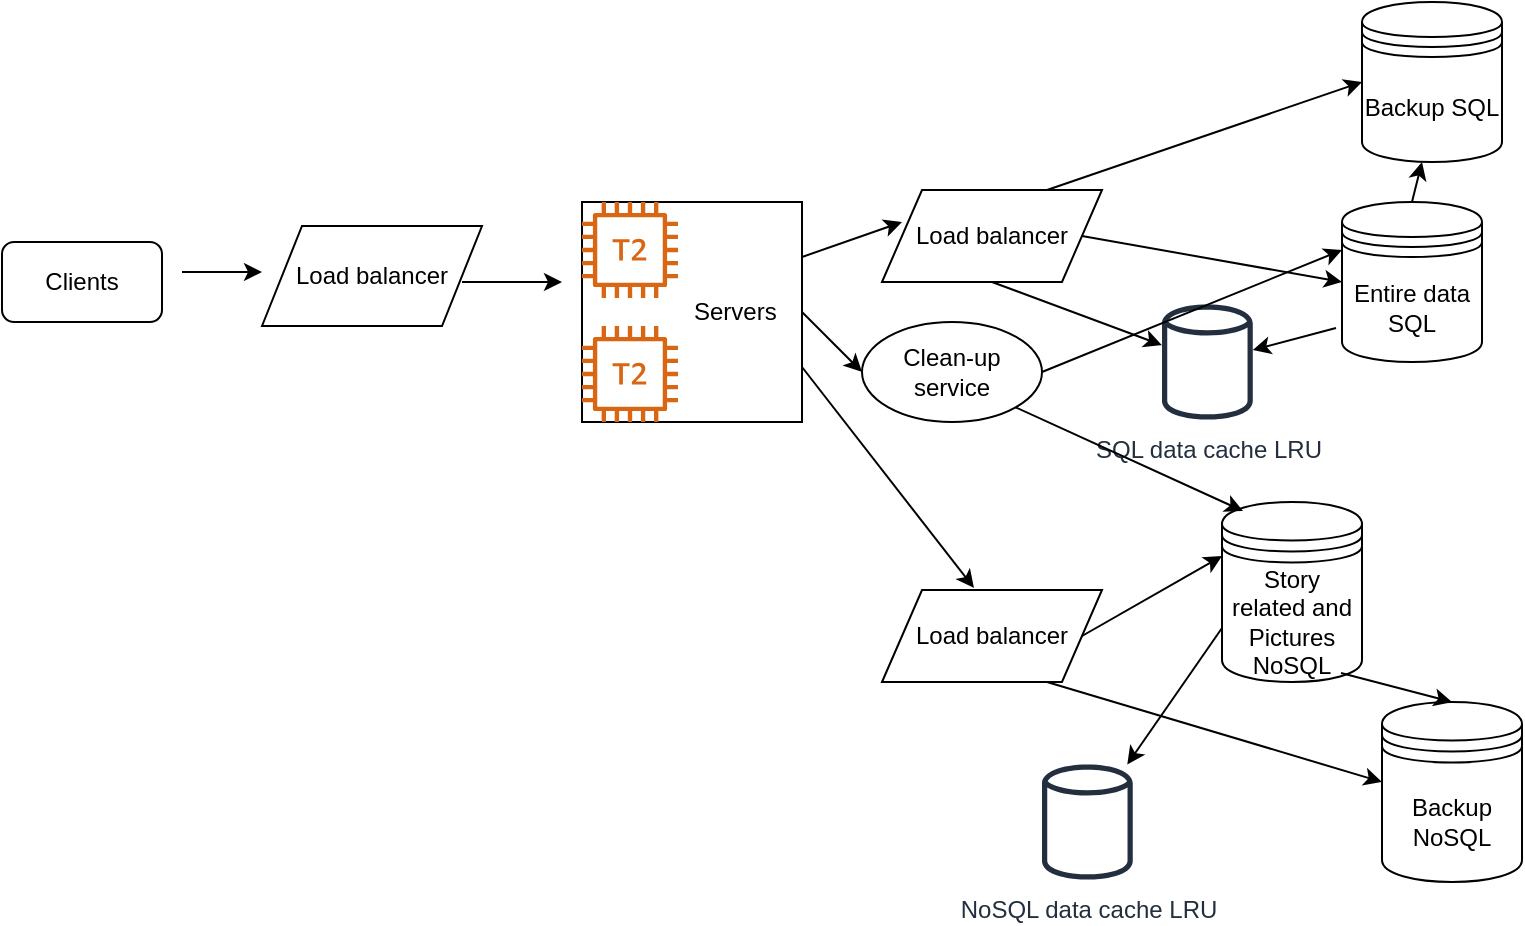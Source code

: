 <mxfile version="14.9.0" type="github"><diagram id="XgWyYHacgboET5AIcPGI" name="Page-1"><mxGraphModel dx="1183" dy="662" grid="1" gridSize="10" guides="1" tooltips="1" connect="1" arrows="1" fold="1" page="1" pageScale="1" pageWidth="827" pageHeight="1169" math="0" shadow="0"><root><mxCell id="0"/><mxCell id="1" parent="0"/><mxCell id="V-_D78bsI0zdSnzAvzMt-2" value="Clients" style="rounded=1;whiteSpace=wrap;html=1;" parent="1" vertex="1"><mxGeometry x="50" y="140" width="80" height="40" as="geometry"/></mxCell><mxCell id="V-_D78bsI0zdSnzAvzMt-7" value="&amp;nbsp; &amp;nbsp; &amp;nbsp; &amp;nbsp; &amp;nbsp; &amp;nbsp; &amp;nbsp;Servers" style="whiteSpace=wrap;html=1;aspect=fixed;" parent="1" vertex="1"><mxGeometry x="340" y="120" width="110" height="110" as="geometry"/></mxCell><mxCell id="V-_D78bsI0zdSnzAvzMt-9" value="Story related and Pictures&lt;br&gt;NoSQL" style="shape=datastore;whiteSpace=wrap;html=1;" parent="1" vertex="1"><mxGeometry x="660" y="270" width="70" height="90" as="geometry"/></mxCell><mxCell id="V-_D78bsI0zdSnzAvzMt-10" value="Entire data SQL" style="shape=datastore;whiteSpace=wrap;html=1;" parent="1" vertex="1"><mxGeometry x="720" y="120" width="70" height="80" as="geometry"/></mxCell><mxCell id="V-_D78bsI0zdSnzAvzMt-11" value="Backup SQL" style="shape=datastore;whiteSpace=wrap;html=1;" parent="1" vertex="1"><mxGeometry x="730" y="20" width="70" height="80" as="geometry"/></mxCell><mxCell id="V-_D78bsI0zdSnzAvzMt-14" value="Backup&lt;br&gt;NoSQL" style="shape=datastore;whiteSpace=wrap;html=1;" parent="1" vertex="1"><mxGeometry x="740" y="370" width="70" height="90" as="geometry"/></mxCell><mxCell id="V-_D78bsI0zdSnzAvzMt-17" value="" style="outlineConnect=0;fontColor=#232F3E;gradientColor=none;fillColor=#D86613;strokeColor=none;dashed=0;verticalLabelPosition=bottom;verticalAlign=top;align=center;html=1;fontSize=12;fontStyle=0;aspect=fixed;pointerEvents=1;shape=mxgraph.aws4.t2_instance;" parent="1" vertex="1"><mxGeometry x="340" y="120" width="48" height="48" as="geometry"/></mxCell><mxCell id="V-_D78bsI0zdSnzAvzMt-19" value="" style="outlineConnect=0;fontColor=#232F3E;gradientColor=none;fillColor=#D86613;strokeColor=none;dashed=0;verticalLabelPosition=bottom;verticalAlign=top;align=center;html=1;fontSize=12;fontStyle=0;aspect=fixed;pointerEvents=1;shape=mxgraph.aws4.t2_instance;" parent="1" vertex="1"><mxGeometry x="340" y="182" width="48" height="48" as="geometry"/></mxCell><mxCell id="V-_D78bsI0zdSnzAvzMt-20" value="Load balancer" style="shape=parallelogram;perimeter=parallelogramPerimeter;whiteSpace=wrap;html=1;fixedSize=1;" parent="1" vertex="1"><mxGeometry x="180" y="132" width="110" height="50" as="geometry"/></mxCell><mxCell id="V-_D78bsI0zdSnzAvzMt-21" value="Load balancer" style="shape=parallelogram;perimeter=parallelogramPerimeter;whiteSpace=wrap;html=1;fixedSize=1;" parent="1" vertex="1"><mxGeometry x="490" y="114" width="110" height="46" as="geometry"/></mxCell><mxCell id="V-_D78bsI0zdSnzAvzMt-22" value="Load balancer" style="shape=parallelogram;perimeter=parallelogramPerimeter;whiteSpace=wrap;html=1;fixedSize=1;" parent="1" vertex="1"><mxGeometry x="490" y="314" width="110" height="46" as="geometry"/></mxCell><mxCell id="V-_D78bsI0zdSnzAvzMt-24" value="" style="endArrow=classic;html=1;" parent="1" edge="1"><mxGeometry width="50" height="50" relative="1" as="geometry"><mxPoint x="140" y="155" as="sourcePoint"/><mxPoint x="180" y="155" as="targetPoint"/><Array as="points"><mxPoint x="160" y="155"/></Array></mxGeometry></mxCell><mxCell id="V-_D78bsI0zdSnzAvzMt-26" value="" style="endArrow=classic;html=1;" parent="1" edge="1"><mxGeometry width="50" height="50" relative="1" as="geometry"><mxPoint x="280" y="160" as="sourcePoint"/><mxPoint x="330" y="160" as="targetPoint"/></mxGeometry></mxCell><mxCell id="V-_D78bsI0zdSnzAvzMt-27" value="" style="endArrow=classic;html=1;exitX=1;exitY=0.25;exitDx=0;exitDy=0;" parent="1" source="V-_D78bsI0zdSnzAvzMt-7" edge="1"><mxGeometry width="50" height="50" relative="1" as="geometry"><mxPoint x="450" y="169" as="sourcePoint"/><mxPoint x="500" y="130" as="targetPoint"/></mxGeometry></mxCell><mxCell id="V-_D78bsI0zdSnzAvzMt-28" value="" style="endArrow=classic;html=1;entryX=0.418;entryY=-0.022;entryDx=0;entryDy=0;entryPerimeter=0;exitX=1;exitY=0.75;exitDx=0;exitDy=0;" parent="1" source="V-_D78bsI0zdSnzAvzMt-7" target="V-_D78bsI0zdSnzAvzMt-22" edge="1"><mxGeometry width="50" height="50" relative="1" as="geometry"><mxPoint x="460" y="218" as="sourcePoint"/><mxPoint x="510" y="168" as="targetPoint"/></mxGeometry></mxCell><mxCell id="V-_D78bsI0zdSnzAvzMt-29" value="" style="endArrow=classic;html=1;entryX=0;entryY=0.5;entryDx=0;entryDy=0;exitX=0.75;exitY=0;exitDx=0;exitDy=0;" parent="1" source="V-_D78bsI0zdSnzAvzMt-21" target="V-_D78bsI0zdSnzAvzMt-11" edge="1"><mxGeometry width="50" height="50" relative="1" as="geometry"><mxPoint x="610" y="100" as="sourcePoint"/><mxPoint x="660" y="50" as="targetPoint"/></mxGeometry></mxCell><mxCell id="V-_D78bsI0zdSnzAvzMt-30" value="" style="endArrow=classic;html=1;exitX=1;exitY=0.5;exitDx=0;exitDy=0;entryX=0;entryY=0.5;entryDx=0;entryDy=0;" parent="1" source="V-_D78bsI0zdSnzAvzMt-21" target="V-_D78bsI0zdSnzAvzMt-10" edge="1"><mxGeometry width="50" height="50" relative="1" as="geometry"><mxPoint x="610" y="210" as="sourcePoint"/><mxPoint x="660" y="160" as="targetPoint"/></mxGeometry></mxCell><mxCell id="V-_D78bsI0zdSnzAvzMt-31" value="" style="endArrow=classic;html=1;entryX=0;entryY=0.3;entryDx=0;entryDy=0;exitX=1;exitY=0.5;exitDx=0;exitDy=0;" parent="1" source="V-_D78bsI0zdSnzAvzMt-22" target="V-_D78bsI0zdSnzAvzMt-9" edge="1"><mxGeometry width="50" height="50" relative="1" as="geometry"><mxPoint x="600" y="340" as="sourcePoint"/><mxPoint x="650" y="290" as="targetPoint"/></mxGeometry></mxCell><mxCell id="V-_D78bsI0zdSnzAvzMt-32" value="" style="endArrow=classic;html=1;exitX=0.75;exitY=1;exitDx=0;exitDy=0;" parent="1" source="V-_D78bsI0zdSnzAvzMt-22" edge="1"><mxGeometry width="50" height="50" relative="1" as="geometry"><mxPoint x="690" y="460" as="sourcePoint"/><mxPoint x="740" y="410" as="targetPoint"/></mxGeometry></mxCell><mxCell id="V-_D78bsI0zdSnzAvzMt-33" value="SQL data cache LRU" style="outlineConnect=0;fontColor=#232F3E;gradientColor=none;fillColor=#232F3E;strokeColor=none;dashed=0;verticalLabelPosition=bottom;verticalAlign=top;align=center;html=1;fontSize=12;fontStyle=0;aspect=fixed;pointerEvents=1;shape=mxgraph.aws4.generic_database;" parent="1" vertex="1"><mxGeometry x="630" y="170" width="45.39" height="60" as="geometry"/></mxCell><mxCell id="V-_D78bsI0zdSnzAvzMt-34" value="NoSQL data cache LRU" style="outlineConnect=0;fontColor=#232F3E;gradientColor=none;fillColor=#232F3E;strokeColor=none;dashed=0;verticalLabelPosition=bottom;verticalAlign=top;align=center;html=1;fontSize=12;fontStyle=0;aspect=fixed;pointerEvents=1;shape=mxgraph.aws4.generic_database;" parent="1" vertex="1"><mxGeometry x="570" y="400" width="45.38" height="60" as="geometry"/></mxCell><mxCell id="V-_D78bsI0zdSnzAvzMt-38" value="" style="endArrow=classic;html=1;exitX=-0.043;exitY=0.788;exitDx=0;exitDy=0;exitPerimeter=0;" parent="1" source="V-_D78bsI0zdSnzAvzMt-10" target="V-_D78bsI0zdSnzAvzMt-33" edge="1"><mxGeometry width="50" height="50" relative="1" as="geometry"><mxPoint x="750" y="270" as="sourcePoint"/><mxPoint x="800" y="220" as="targetPoint"/></mxGeometry></mxCell><mxCell id="V-_D78bsI0zdSnzAvzMt-39" value="" style="endArrow=classic;html=1;exitX=0.5;exitY=0;exitDx=0;exitDy=0;" parent="1" source="V-_D78bsI0zdSnzAvzMt-10" edge="1"><mxGeometry width="50" height="50" relative="1" as="geometry"><mxPoint x="710" y="150" as="sourcePoint"/><mxPoint x="760" y="100" as="targetPoint"/></mxGeometry></mxCell><mxCell id="V-_D78bsI0zdSnzAvzMt-40" value="" style="endArrow=classic;html=1;exitX=0.5;exitY=1;exitDx=0;exitDy=0;" parent="1" source="V-_D78bsI0zdSnzAvzMt-21" target="V-_D78bsI0zdSnzAvzMt-33" edge="1"><mxGeometry width="50" height="50" relative="1" as="geometry"><mxPoint x="490" y="230" as="sourcePoint"/><mxPoint x="540" y="180" as="targetPoint"/></mxGeometry></mxCell><mxCell id="V-_D78bsI0zdSnzAvzMt-41" value="" style="endArrow=classic;html=1;entryX=0.5;entryY=0;entryDx=0;entryDy=0;exitX=0.85;exitY=0.95;exitDx=0;exitDy=0;exitPerimeter=0;" parent="1" source="V-_D78bsI0zdSnzAvzMt-9" target="V-_D78bsI0zdSnzAvzMt-14" edge="1"><mxGeometry width="50" height="50" relative="1" as="geometry"><mxPoint x="750" y="364" as="sourcePoint"/><mxPoint x="800" y="314" as="targetPoint"/></mxGeometry></mxCell><mxCell id="V-_D78bsI0zdSnzAvzMt-42" value="" style="endArrow=classic;html=1;exitX=0;exitY=0.7;exitDx=0;exitDy=0;" parent="1" source="V-_D78bsI0zdSnzAvzMt-9" target="V-_D78bsI0zdSnzAvzMt-34" edge="1"><mxGeometry width="50" height="50" relative="1" as="geometry"><mxPoint x="660" y="500" as="sourcePoint"/><mxPoint x="710" y="450" as="targetPoint"/></mxGeometry></mxCell><mxCell id="V-_D78bsI0zdSnzAvzMt-43" value="Clean-up service" style="ellipse;whiteSpace=wrap;html=1;" parent="1" vertex="1"><mxGeometry x="480" y="180" width="90" height="50" as="geometry"/></mxCell><mxCell id="V-_D78bsI0zdSnzAvzMt-44" value="" style="endArrow=classic;html=1;entryX=0;entryY=0.5;entryDx=0;entryDy=0;exitX=1;exitY=0.5;exitDx=0;exitDy=0;" parent="1" source="V-_D78bsI0zdSnzAvzMt-7" target="V-_D78bsI0zdSnzAvzMt-43" edge="1"><mxGeometry width="50" height="50" relative="1" as="geometry"><mxPoint x="400" y="320" as="sourcePoint"/><mxPoint x="450" y="270" as="targetPoint"/></mxGeometry></mxCell><mxCell id="V-_D78bsI0zdSnzAvzMt-45" value="" style="endArrow=classic;html=1;entryX=0;entryY=0.3;entryDx=0;entryDy=0;exitX=1;exitY=0.5;exitDx=0;exitDy=0;" parent="1" source="V-_D78bsI0zdSnzAvzMt-43" target="V-_D78bsI0zdSnzAvzMt-10" edge="1"><mxGeometry width="50" height="50" relative="1" as="geometry"><mxPoint x="400" y="320" as="sourcePoint"/><mxPoint x="450" y="270" as="targetPoint"/></mxGeometry></mxCell><mxCell id="V-_D78bsI0zdSnzAvzMt-46" value="" style="endArrow=classic;html=1;entryX=0.15;entryY=0.05;entryDx=0;entryDy=0;entryPerimeter=0;exitX=1;exitY=1;exitDx=0;exitDy=0;" parent="1" source="V-_D78bsI0zdSnzAvzMt-43" target="V-_D78bsI0zdSnzAvzMt-9" edge="1"><mxGeometry width="50" height="50" relative="1" as="geometry"><mxPoint x="400" y="320" as="sourcePoint"/><mxPoint x="450" y="270" as="targetPoint"/></mxGeometry></mxCell></root></mxGraphModel></diagram></mxfile>